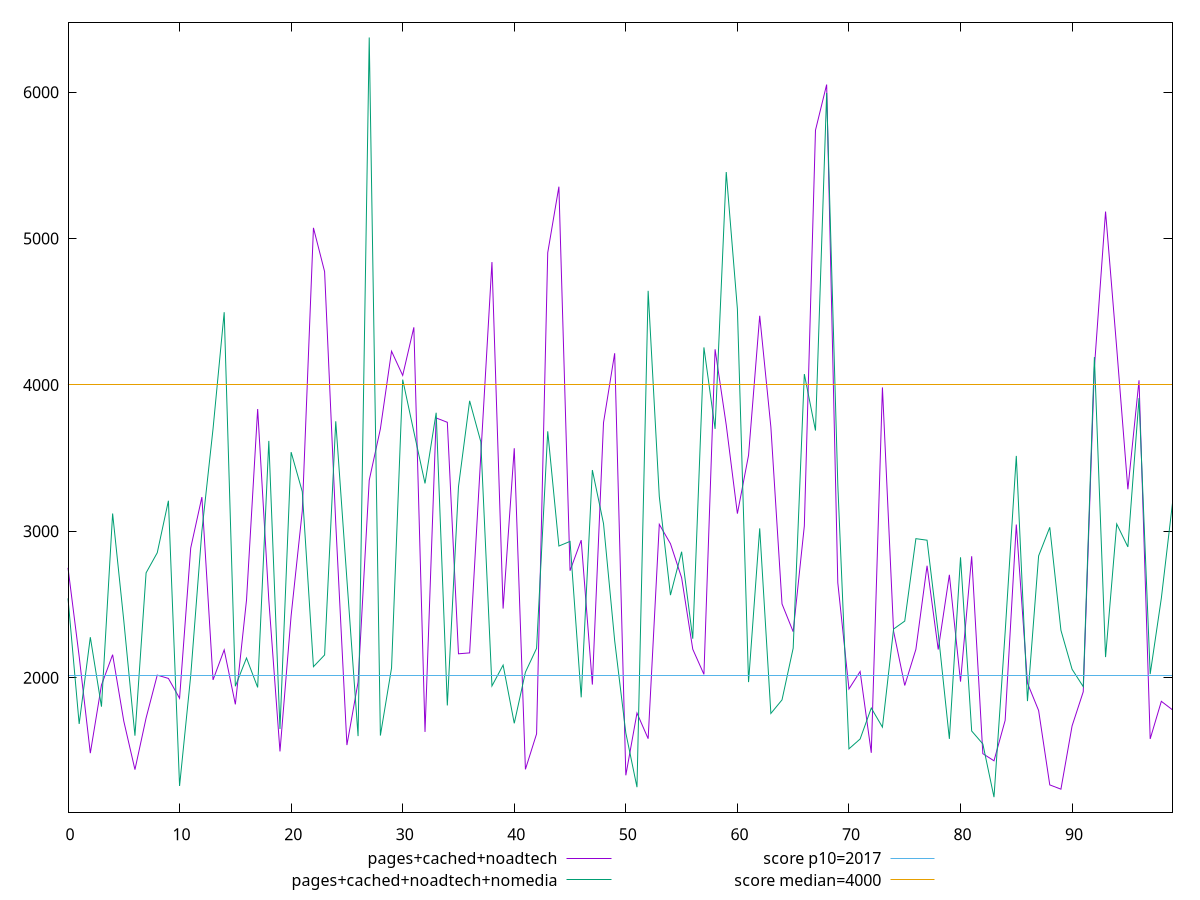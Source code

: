 reset

$pagesCachedNoadtech <<EOF
0 2750.4279999999985
1 2145.7240000000006
2 1484.3720000000003
3 1949.9119999999991
4 2157.16
5 1702.9320000000002
6 1371.8360000000007
7 1724.656
8 2017.5159999999996
9 1994.9799999999996
10 1859.3759999999993
11 2885.807999999998
12 3233.836
13 1984.8600000000017
14 2190.1119999999996
15 1817.672
16 2529.808
17 3835.1919999999986
18 2529.339999999999
19 1496.192000000001
20 2423.907999999999
21 3139.5919999999996
22 5073.155999999998
23 4774.183999999998
24 3053.923999999999
25 1539.548000000001
26 1969.5399999999993
27 3348.823999999998
28 3699.691999999998
29 4230.299999999998
30 4064.995999999998
31 4393.544000000002
32 1629.3480000000009
33 3774.352
34 3744.531999999997
35 2163.1960000000017
36 2169.368000000001
37 3517.4959999999987
38 4839.323999999995
39 2472.1719999999978
40 3567.4599999999987
41 1373.6880000000012
42 1616.2200000000007
43 4903.435999999998
44 5354.399999999997
45 2730.7759999999994
46 2939.603999999999
47 1952.8520000000003
48 3742.363999999999
49 4216.459999999997
50 1333.1160000000004
51 1758.5600000000004
52 1583.2520000000006
53 3047.4440000000004
54 2915.448
55 2683.259999999999
56 2194.384000000001
57 2022.7679999999993
58 4243.599999999999
59 3726.307999999998
60 3120.827999999999
61 3519.5639999999985
62 4472.623999999998
63 3712.8799999999997
64 2503.9400000000005
65 2313.9719999999993
66 3036.2359999999994
67 5740.195999999996
68 6052.14
69 2648.184000000001
70 1922.7840000000008
71 2042.1440000000011
72 1486.800000000001
73 3983.039999999997
74 2317.2559999999994
75 1946.676000000002
76 2194.004000000001
77 2764.887999999997
78 2192.563999999999
79 2702.7599999999993
80 1973.0960000000011
81 2829.487999999999
82 1480.7480000000007
83 1432.0920000000006
84 1708.4280000000012
85 3046.279999999998
86 1962.8720000000008
87 1775.7719999999981
88 1267.4720000000004
89 1238.2920000000001
90 1670.5600000000013
91 1903.788000000001
92 4118.959999999996
93 5184.199999999997
94 4251.811999999999
95 3286.951999999999
96 4031.7279999999973
97 1581.6840000000004
98 1838.5640000000005
99 1780.0520000000006
EOF

$pagesCachedNoadtechNomedia <<EOF
0 2541.8720000000003
1 1683.9520000000011
2 2276.4880000000003
3 1802.0240000000008
4 3121.5079999999984
5 2389.5599999999995
6 1603.5000000000007
7 2716.2039999999997
8 2853.5080000000007
9 3208.819999999999
10 1260.144000000001
11 2013.992000000001
12 3001.5359999999982
13 3700.148
14 4496.847999999996
15 1941.4000000000012
16 2134.4799999999987
17 1933.4040000000011
18 3617.524
19 1649.5320000000002
20 3540.8759999999997
21 3270.9239999999977
22 2075.0799999999995
23 2155.228
24 3751.563999999997
25 2669.183999999999
26 1600.8080000000014
27 6373.679999999997
28 1604.5800000000004
29 2066.1240000000003
30 4036.399999999997
31 3680.2919999999986
32 3327.215999999999
33 3810.028000000001
34 1810.4000000000012
35 3304.9599999999996
36 3891.439999999998
37 3612.1879999999983
38 1943.4439999999995
39 2086.080000000001
40 1688.2880000000007
41 2037.3800000000006
42 2200.4439999999995
43 3683.251999999998
44 2899.4199999999983
45 2931.091999999998
46 1865.7240000000008
47 3418.564
48 3052.691999999999
49 2252.6879999999987
50 1622.2720000000004
51 1251.8480000000006
52 4642.871999999997
53 3237.827999999999
54 2563.9560000000006
55 2860.4960000000005
56 2266.2960000000007
57 4256.427999999997
58 3699.667999999999
59 5454.655999999998
60 4519.284
61 1969.5919999999996
62 3020.111999999998
63 1755.584000000001
64 1848.3240000000012
65 2201.560000000001
66 4074.1559999999986
67 3688.4359999999983
68 5994.367999999999
69 3319.2079999999996
70 1513.824
71 1581.0600000000006
72 1792.516000000001
73 1662.1920000000007
74 2332.36
75 2386.716
76 2949.7599999999993
77 2939.2119999999995
78 2306.447999999999
79 1581.7240000000015
80 2822.4439999999977
81 1635.7240000000004
82 1547.4280000000006
83 1183.816000000001
84 2309.552
85 3515.1679999999974
86 1839.8840000000005
87 2831.9879999999976
88 3027.3120000000004
89 2323.808000000001
90 2057.376000000001
91 1938.6280000000002
92 4190.367999999998
93 2140.499999999998
94 3050.179999999997
95 2893.431999999999
96 3910.2279999999973
97 2024.6840000000007
98 2543.128
99 3193.203999999999
EOF

set key outside below
set xrange [0:99]
set yrange [1080.018720000001:6477.477279999996]
set trange [1080.018720000001:6477.477279999996]
set terminal svg size 640, 520 enhanced background rgb 'white'
set output "report_00014_2021-02-09T15:56:05.503Z/mainthread-work-breakdown/comparison/line/2_vs_3.svg"

plot $pagesCachedNoadtech title "pages+cached+noadtech" with line, \
     $pagesCachedNoadtechNomedia title "pages+cached+noadtech+nomedia" with line, \
     2017 title "score p10=2017", \
     4000 title "score median=4000"

reset
